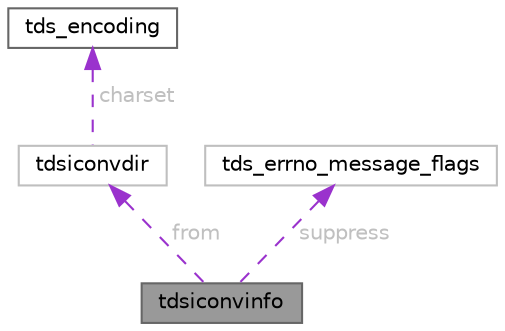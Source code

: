 digraph "tdsiconvinfo"
{
 // LATEX_PDF_SIZE
  bgcolor="transparent";
  edge [fontname=Helvetica,fontsize=10,labelfontname=Helvetica,labelfontsize=10];
  node [fontname=Helvetica,fontsize=10,shape=box,height=0.2,width=0.4];
  Node1 [id="Node000001",label="tdsiconvinfo",height=0.2,width=0.4,color="gray40", fillcolor="grey60", style="filled", fontcolor="black",tooltip=" "];
  Node2 -> Node1 [id="edge1_Node000001_Node000002",dir="back",color="darkorchid3",style="dashed",tooltip=" ",label=" from",fontcolor="grey" ];
  Node2 [id="Node000002",label="tdsiconvdir",height=0.2,width=0.4,color="grey75", fillcolor="white", style="filled",URL="$a01038.html",tooltip=" "];
  Node3 -> Node2 [id="edge2_Node000002_Node000003",dir="back",color="darkorchid3",style="dashed",tooltip=" ",label=" charset",fontcolor="grey" ];
  Node3 [id="Node000003",label="tds_encoding",height=0.2,width=0.4,color="gray40", fillcolor="white", style="filled",URL="$a01226.html",tooltip="Information relevant to libiconv."];
  Node4 -> Node1 [id="edge3_Node000001_Node000004",dir="back",color="darkorchid3",style="dashed",tooltip=" ",label=" suppress",fontcolor="grey" ];
  Node4 [id="Node000004",label="tds_errno_message_flags",height=0.2,width=0.4,color="grey75", fillcolor="white", style="filled",URL="$a01034.html",tooltip=" "];
}
